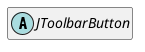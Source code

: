 @startuml
set namespaceSeparator \\
hide members
hide << alias >> circle

abstract class JToolbarButton
@enduml
